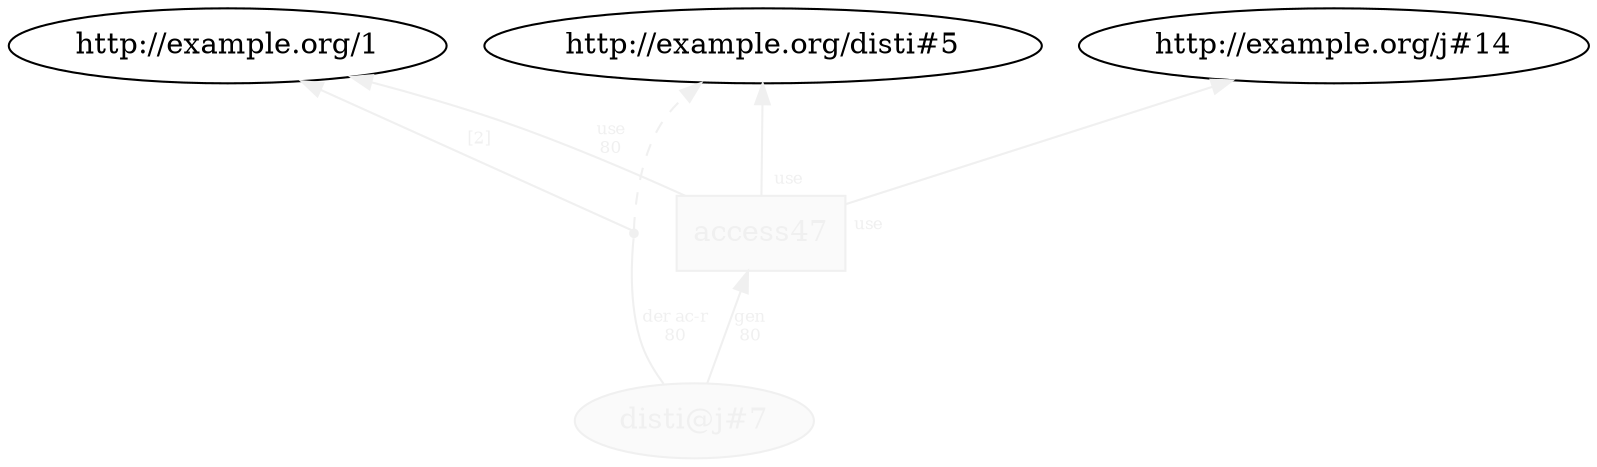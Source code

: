 digraph "PROV" { size="16,12"; rankdir="BT";
"http://example.org/disti@j#7" [fillcolor="#FAFAFA",color="#F0F0F0",style="filled",fontcolor="#F0F0F0",label="disti@j#7",URL="http://example.org/disti@j#7"]
"http://example.org/access47" [fillcolor="#FAFAFA",color="#F0F0F0",shape="polygon",sides="4",style="filled",fontcolor="#F0F0F0",label="access47",URL="http://example.org/access47"]
"bn0" [shape="point",label="",fontcolor="#F0F0F0",color="#F0F0F0"]
"http://example.org/disti@j#7" -> "bn0" [fontsize="8",distance="1.5",angle="60.0",rotation="20",label="der ac-r
80",arrowhead="none",fontcolor="#F0F0F0",color="#F0F0F0"]
"bn0" -> "http://example.org/disti#5" [style="dashed",fontcolor="#F0F0F0",color="#F0F0F0"]
"bn0" -> "http://example.org/1" [fontsize="8",distance="1.5",angle="60.0",rotation="20",label="[2]",fontcolor="#F0F0F0",color="#F0F0F0"]
"http://example.org/access47" -> "http://example.org/disti#5" [labelfontsize="8",labeldistance="1.5",labelangle="60.0",rotation="20",taillabel="use",fontcolor="#F0F0F0",color="#F0F0F0"]
"http://example.org/access47" -> "http://example.org/j#14" [labelfontsize="8",labeldistance="1.5",labelangle="60.0",rotation="20",taillabel="use",fontcolor="#F0F0F0",color="#F0F0F0"]
"http://example.org/access47" -> "http://example.org/1" [fontsize="8",distance="1.5",angle="60.0",rotation="20",label="use
80",fontcolor="#F0F0F0",color="#F0F0F0"]
"http://example.org/disti@j#7" -> "http://example.org/access47" [fontsize="8",distance="1.5",angle="60.0",rotation="20",label="gen
80",fontcolor="#F0F0F0",color="#F0F0F0"]
}